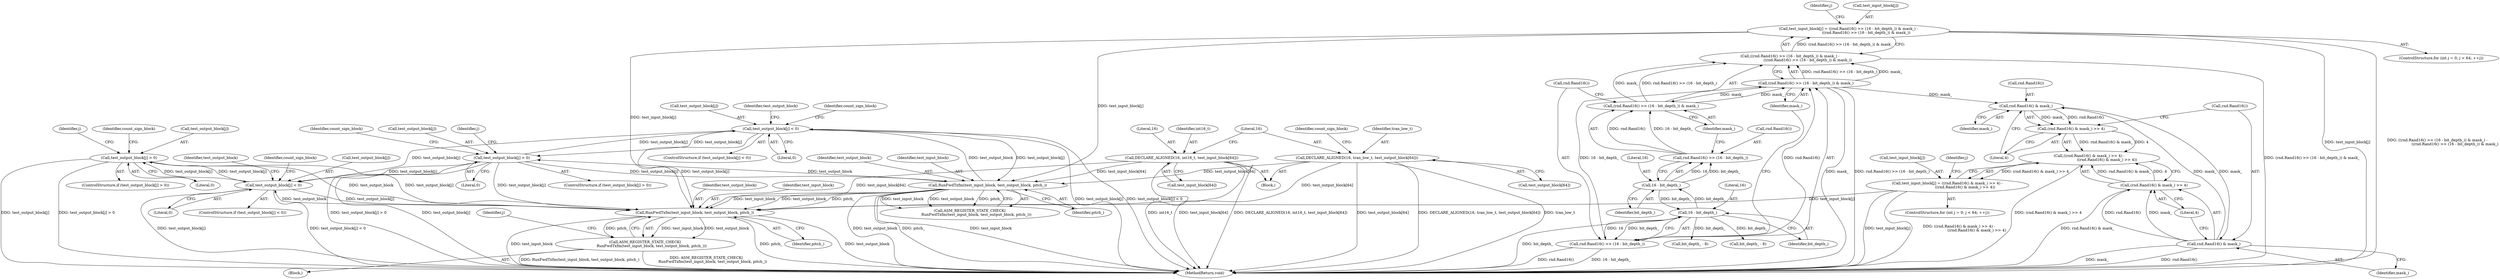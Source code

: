 digraph "0_Android_5a9753fca56f0eeb9f61e342b2fccffc364f9426_86@array" {
"1000355" [label="(Call,test_output_block[j] > 0)"];
"1000342" [label="(Call,test_output_block[j] < 0)"];
"1000187" [label="(Call,test_output_block[j] < 0)"];
"1000200" [label="(Call,test_output_block[j] > 0)"];
"1000171" [label="(Call,RunFwdTxfm(test_input_block, test_output_block, pitch_))"];
"1000104" [label="(Call,DECLARE_ALIGNED(16, int16_t, test_input_block[64]))"];
"1000151" [label="(Call,test_input_block[j] = ((rnd.Rand16() >> (16 - bit_depth_)) & mask_) -\n                              ((rnd.Rand16() >> (16 - bit_depth_)) & mask_))"];
"1000155" [label="(Call,((rnd.Rand16() >> (16 - bit_depth_)) & mask_) -\n                              ((rnd.Rand16() >> (16 - bit_depth_)) & mask_))"];
"1000156" [label="(Call,(rnd.Rand16() >> (16 - bit_depth_)) & mask_)"];
"1000157" [label="(Call,rnd.Rand16() >> (16 - bit_depth_))"];
"1000159" [label="(Call,16 - bit_depth_)"];
"1000166" [label="(Call,16 - bit_depth_)"];
"1000163" [label="(Call,(rnd.Rand16() >> (16 - bit_depth_)) & mask_)"];
"1000164" [label="(Call,rnd.Rand16() >> (16 - bit_depth_))"];
"1000110" [label="(Call,DECLARE_ALIGNED(16, tran_low_t, test_output_block[64]))"];
"1000355" [label="(Call,test_output_block[j] > 0)"];
"1000326" [label="(Call,RunFwdTxfm(test_input_block, test_output_block, pitch_))"];
"1000310" [label="(Call,test_input_block[j] = ((rnd.Rand16() & mask_) >> 4) -\n                              ((rnd.Rand16() & mask_) >> 4))"];
"1000314" [label="(Call,((rnd.Rand16() & mask_) >> 4) -\n                              ((rnd.Rand16() & mask_) >> 4))"];
"1000315" [label="(Call,(rnd.Rand16() & mask_) >> 4)"];
"1000316" [label="(Call,rnd.Rand16() & mask_)"];
"1000321" [label="(Call,rnd.Rand16() & mask_)"];
"1000320" [label="(Call,(rnd.Rand16() & mask_) >> 4)"];
"1000325" [label="(Call,ASM_REGISTER_STATE_CHECK(\n           RunFwdTxfm(test_input_block, test_output_block, pitch_)))"];
"1000187" [label="(Call,test_output_block[j] < 0)"];
"1000188" [label="(Call,test_output_block[j])"];
"1000315" [label="(Call,(rnd.Rand16() & mask_) >> 4)"];
"1000166" [label="(Call,16 - bit_depth_)"];
"1000300" [label="(ControlStructure,for (int j = 0; j < 64; ++j))"];
"1000354" [label="(ControlStructure,if (test_output_block[j] > 0))"];
"1000346" [label="(Literal,0)"];
"1000322" [label="(Call,rnd.Rand16())"];
"1000321" [label="(Call,rnd.Rand16() & mask_)"];
"1000299" [label="(Block,)"];
"1000162" [label="(Identifier,mask_)"];
"1000161" [label="(Identifier,bit_depth_)"];
"1000208" [label="(Identifier,count_sign_block)"];
"1000309" [label="(Identifier,j)"];
"1000401" [label="(Call,bit_depth_ - 8)"];
"1000111" [label="(Literal,16)"];
"1000329" [label="(Identifier,pitch_)"];
"1000324" [label="(Literal,4)"];
"1000343" [label="(Call,test_output_block[j])"];
"1000168" [label="(Identifier,bit_depth_)"];
"1000246" [label="(Call,bit_depth_ - 8)"];
"1000155" [label="(Call,((rnd.Rand16() >> (16 - bit_depth_)) & mask_) -\n                              ((rnd.Rand16() >> (16 - bit_depth_)) & mask_))"];
"1000150" [label="(Identifier,j)"];
"1000202" [label="(Identifier,test_output_block)"];
"1000151" [label="(Call,test_input_block[j] = ((rnd.Rand16() >> (16 - bit_depth_)) & mask_) -\n                              ((rnd.Rand16() >> (16 - bit_depth_)) & mask_))"];
"1000107" [label="(Call,test_input_block[64])"];
"1000163" [label="(Call,(rnd.Rand16() >> (16 - bit_depth_)) & mask_)"];
"1000112" [label="(Identifier,tran_low_t)"];
"1000173" [label="(Identifier,test_output_block)"];
"1000105" [label="(Literal,16)"];
"1000171" [label="(Call,RunFwdTxfm(test_input_block, test_output_block, pitch_))"];
"1000113" [label="(Call,test_output_block[64])"];
"1000325" [label="(Call,ASM_REGISTER_STATE_CHECK(\n           RunFwdTxfm(test_input_block, test_output_block, pitch_)))"];
"1000172" [label="(Identifier,test_input_block)"];
"1000158" [label="(Call,rnd.Rand16())"];
"1000356" [label="(Call,test_output_block[j])"];
"1000318" [label="(Identifier,mask_)"];
"1000342" [label="(Call,test_output_block[j] < 0)"];
"1000201" [label="(Call,test_output_block[j])"];
"1000160" [label="(Literal,16)"];
"1000200" [label="(Call,test_output_block[j] > 0)"];
"1000184" [label="(Identifier,j)"];
"1000170" [label="(Call,ASM_REGISTER_STATE_CHECK(\n           RunFwdTxfm(test_input_block, test_output_block, pitch_)))"];
"1000106" [label="(Identifier,int16_t)"];
"1000169" [label="(Identifier,mask_)"];
"1000118" [label="(Identifier,count_sign_block)"];
"1000341" [label="(ControlStructure,if (test_output_block[j] < 0))"];
"1000311" [label="(Call,test_input_block[j])"];
"1000326" [label="(Call,RunFwdTxfm(test_input_block, test_output_block, pitch_))"];
"1000199" [label="(ControlStructure,if (test_output_block[j] > 0))"];
"1000310" [label="(Call,test_input_block[j] = ((rnd.Rand16() & mask_) >> 4) -\n                              ((rnd.Rand16() & mask_) >> 4))"];
"1000320" [label="(Call,(rnd.Rand16() & mask_) >> 4)"];
"1000195" [label="(Identifier,count_sign_block)"];
"1000323" [label="(Identifier,mask_)"];
"1000204" [label="(Literal,0)"];
"1000165" [label="(Call,rnd.Rand16())"];
"1000159" [label="(Call,16 - bit_depth_)"];
"1000314" [label="(Call,((rnd.Rand16() & mask_) >> 4) -\n                              ((rnd.Rand16() & mask_) >> 4))"];
"1000174" [label="(Identifier,pitch_)"];
"1000350" [label="(Identifier,count_sign_block)"];
"1000333" [label="(Identifier,j)"];
"1000316" [label="(Call,rnd.Rand16() & mask_)"];
"1000157" [label="(Call,rnd.Rand16() >> (16 - bit_depth_))"];
"1000186" [label="(ControlStructure,if (test_output_block[j] < 0))"];
"1000167" [label="(Literal,16)"];
"1000317" [label="(Call,rnd.Rand16())"];
"1000357" [label="(Identifier,test_output_block)"];
"1000164" [label="(Call,rnd.Rand16() >> (16 - bit_depth_))"];
"1000355" [label="(Call,test_output_block[j] > 0)"];
"1000141" [label="(ControlStructure,for (int j = 0; j < 64; ++j))"];
"1000339" [label="(Identifier,j)"];
"1000104" [label="(Call,DECLARE_ALIGNED(16, int16_t, test_input_block[64]))"];
"1000102" [label="(Block,)"];
"1000152" [label="(Call,test_input_block[j])"];
"1000328" [label="(Identifier,test_output_block)"];
"1000156" [label="(Call,(rnd.Rand16() >> (16 - bit_depth_)) & mask_)"];
"1000191" [label="(Literal,0)"];
"1000327" [label="(Identifier,test_input_block)"];
"1000363" [label="(Identifier,count_sign_block)"];
"1000319" [label="(Literal,4)"];
"1000439" [label="(MethodReturn,void)"];
"1000359" [label="(Literal,0)"];
"1000110" [label="(Call,DECLARE_ALIGNED(16, tran_low_t, test_output_block[64]))"];
"1000355" -> "1000354"  [label="AST: "];
"1000355" -> "1000359"  [label="CFG: "];
"1000356" -> "1000355"  [label="AST: "];
"1000359" -> "1000355"  [label="AST: "];
"1000363" -> "1000355"  [label="CFG: "];
"1000339" -> "1000355"  [label="CFG: "];
"1000355" -> "1000439"  [label="DDG: test_output_block[j]"];
"1000355" -> "1000439"  [label="DDG: test_output_block[j] > 0"];
"1000355" -> "1000326"  [label="DDG: test_output_block[j]"];
"1000355" -> "1000342"  [label="DDG: test_output_block[j]"];
"1000342" -> "1000355"  [label="DDG: test_output_block[j]"];
"1000326" -> "1000355"  [label="DDG: test_output_block"];
"1000342" -> "1000341"  [label="AST: "];
"1000342" -> "1000346"  [label="CFG: "];
"1000343" -> "1000342"  [label="AST: "];
"1000346" -> "1000342"  [label="AST: "];
"1000350" -> "1000342"  [label="CFG: "];
"1000357" -> "1000342"  [label="CFG: "];
"1000342" -> "1000439"  [label="DDG: test_output_block[j]"];
"1000342" -> "1000439"  [label="DDG: test_output_block[j] < 0"];
"1000342" -> "1000326"  [label="DDG: test_output_block[j]"];
"1000187" -> "1000342"  [label="DDG: test_output_block[j]"];
"1000200" -> "1000342"  [label="DDG: test_output_block[j]"];
"1000326" -> "1000342"  [label="DDG: test_output_block"];
"1000187" -> "1000186"  [label="AST: "];
"1000187" -> "1000191"  [label="CFG: "];
"1000188" -> "1000187"  [label="AST: "];
"1000191" -> "1000187"  [label="AST: "];
"1000195" -> "1000187"  [label="CFG: "];
"1000202" -> "1000187"  [label="CFG: "];
"1000187" -> "1000439"  [label="DDG: test_output_block[j]"];
"1000187" -> "1000439"  [label="DDG: test_output_block[j] < 0"];
"1000187" -> "1000171"  [label="DDG: test_output_block[j]"];
"1000200" -> "1000187"  [label="DDG: test_output_block[j]"];
"1000171" -> "1000187"  [label="DDG: test_output_block"];
"1000187" -> "1000200"  [label="DDG: test_output_block[j]"];
"1000187" -> "1000326"  [label="DDG: test_output_block[j]"];
"1000200" -> "1000199"  [label="AST: "];
"1000200" -> "1000204"  [label="CFG: "];
"1000201" -> "1000200"  [label="AST: "];
"1000204" -> "1000200"  [label="AST: "];
"1000208" -> "1000200"  [label="CFG: "];
"1000184" -> "1000200"  [label="CFG: "];
"1000200" -> "1000439"  [label="DDG: test_output_block[j]"];
"1000200" -> "1000439"  [label="DDG: test_output_block[j] > 0"];
"1000200" -> "1000171"  [label="DDG: test_output_block[j]"];
"1000171" -> "1000200"  [label="DDG: test_output_block"];
"1000200" -> "1000326"  [label="DDG: test_output_block[j]"];
"1000171" -> "1000170"  [label="AST: "];
"1000171" -> "1000174"  [label="CFG: "];
"1000172" -> "1000171"  [label="AST: "];
"1000173" -> "1000171"  [label="AST: "];
"1000174" -> "1000171"  [label="AST: "];
"1000170" -> "1000171"  [label="CFG: "];
"1000171" -> "1000439"  [label="DDG: test_input_block"];
"1000171" -> "1000439"  [label="DDG: test_output_block"];
"1000171" -> "1000439"  [label="DDG: pitch_"];
"1000171" -> "1000170"  [label="DDG: test_input_block"];
"1000171" -> "1000170"  [label="DDG: test_output_block"];
"1000171" -> "1000170"  [label="DDG: pitch_"];
"1000104" -> "1000171"  [label="DDG: test_input_block[64]"];
"1000151" -> "1000171"  [label="DDG: test_input_block[j]"];
"1000110" -> "1000171"  [label="DDG: test_output_block[64]"];
"1000171" -> "1000326"  [label="DDG: test_input_block"];
"1000171" -> "1000326"  [label="DDG: test_output_block"];
"1000171" -> "1000326"  [label="DDG: pitch_"];
"1000104" -> "1000102"  [label="AST: "];
"1000104" -> "1000107"  [label="CFG: "];
"1000105" -> "1000104"  [label="AST: "];
"1000106" -> "1000104"  [label="AST: "];
"1000107" -> "1000104"  [label="AST: "];
"1000111" -> "1000104"  [label="CFG: "];
"1000104" -> "1000439"  [label="DDG: test_input_block[64]"];
"1000104" -> "1000439"  [label="DDG: DECLARE_ALIGNED(16, int16_t, test_input_block[64])"];
"1000104" -> "1000439"  [label="DDG: int16_t"];
"1000104" -> "1000326"  [label="DDG: test_input_block[64]"];
"1000151" -> "1000141"  [label="AST: "];
"1000151" -> "1000155"  [label="CFG: "];
"1000152" -> "1000151"  [label="AST: "];
"1000155" -> "1000151"  [label="AST: "];
"1000150" -> "1000151"  [label="CFG: "];
"1000151" -> "1000439"  [label="DDG: test_input_block[j]"];
"1000151" -> "1000439"  [label="DDG: ((rnd.Rand16() >> (16 - bit_depth_)) & mask_) -\n                              ((rnd.Rand16() >> (16 - bit_depth_)) & mask_)"];
"1000155" -> "1000151"  [label="DDG: (rnd.Rand16() >> (16 - bit_depth_)) & mask_"];
"1000151" -> "1000326"  [label="DDG: test_input_block[j]"];
"1000155" -> "1000163"  [label="CFG: "];
"1000156" -> "1000155"  [label="AST: "];
"1000163" -> "1000155"  [label="AST: "];
"1000155" -> "1000439"  [label="DDG: (rnd.Rand16() >> (16 - bit_depth_)) & mask_"];
"1000156" -> "1000155"  [label="DDG: rnd.Rand16() >> (16 - bit_depth_)"];
"1000156" -> "1000155"  [label="DDG: mask_"];
"1000163" -> "1000155"  [label="DDG: rnd.Rand16() >> (16 - bit_depth_)"];
"1000163" -> "1000155"  [label="DDG: mask_"];
"1000156" -> "1000162"  [label="CFG: "];
"1000157" -> "1000156"  [label="AST: "];
"1000162" -> "1000156"  [label="AST: "];
"1000165" -> "1000156"  [label="CFG: "];
"1000157" -> "1000156"  [label="DDG: rnd.Rand16()"];
"1000157" -> "1000156"  [label="DDG: 16 - bit_depth_"];
"1000163" -> "1000156"  [label="DDG: mask_"];
"1000156" -> "1000163"  [label="DDG: mask_"];
"1000157" -> "1000159"  [label="CFG: "];
"1000158" -> "1000157"  [label="AST: "];
"1000159" -> "1000157"  [label="AST: "];
"1000162" -> "1000157"  [label="CFG: "];
"1000159" -> "1000157"  [label="DDG: 16"];
"1000159" -> "1000157"  [label="DDG: bit_depth_"];
"1000159" -> "1000161"  [label="CFG: "];
"1000160" -> "1000159"  [label="AST: "];
"1000161" -> "1000159"  [label="AST: "];
"1000166" -> "1000159"  [label="DDG: bit_depth_"];
"1000159" -> "1000166"  [label="DDG: bit_depth_"];
"1000166" -> "1000164"  [label="AST: "];
"1000166" -> "1000168"  [label="CFG: "];
"1000167" -> "1000166"  [label="AST: "];
"1000168" -> "1000166"  [label="AST: "];
"1000164" -> "1000166"  [label="CFG: "];
"1000166" -> "1000439"  [label="DDG: bit_depth_"];
"1000166" -> "1000164"  [label="DDG: 16"];
"1000166" -> "1000164"  [label="DDG: bit_depth_"];
"1000166" -> "1000246"  [label="DDG: bit_depth_"];
"1000166" -> "1000401"  [label="DDG: bit_depth_"];
"1000163" -> "1000169"  [label="CFG: "];
"1000164" -> "1000163"  [label="AST: "];
"1000169" -> "1000163"  [label="AST: "];
"1000163" -> "1000439"  [label="DDG: rnd.Rand16() >> (16 - bit_depth_)"];
"1000163" -> "1000439"  [label="DDG: mask_"];
"1000164" -> "1000163"  [label="DDG: rnd.Rand16()"];
"1000164" -> "1000163"  [label="DDG: 16 - bit_depth_"];
"1000163" -> "1000316"  [label="DDG: mask_"];
"1000165" -> "1000164"  [label="AST: "];
"1000169" -> "1000164"  [label="CFG: "];
"1000164" -> "1000439"  [label="DDG: 16 - bit_depth_"];
"1000164" -> "1000439"  [label="DDG: rnd.Rand16()"];
"1000110" -> "1000102"  [label="AST: "];
"1000110" -> "1000113"  [label="CFG: "];
"1000111" -> "1000110"  [label="AST: "];
"1000112" -> "1000110"  [label="AST: "];
"1000113" -> "1000110"  [label="AST: "];
"1000118" -> "1000110"  [label="CFG: "];
"1000110" -> "1000439"  [label="DDG: tran_low_t"];
"1000110" -> "1000439"  [label="DDG: test_output_block[64]"];
"1000110" -> "1000439"  [label="DDG: DECLARE_ALIGNED(16, tran_low_t, test_output_block[64])"];
"1000110" -> "1000326"  [label="DDG: test_output_block[64]"];
"1000326" -> "1000325"  [label="AST: "];
"1000326" -> "1000329"  [label="CFG: "];
"1000327" -> "1000326"  [label="AST: "];
"1000328" -> "1000326"  [label="AST: "];
"1000329" -> "1000326"  [label="AST: "];
"1000325" -> "1000326"  [label="CFG: "];
"1000326" -> "1000439"  [label="DDG: pitch_"];
"1000326" -> "1000439"  [label="DDG: test_output_block"];
"1000326" -> "1000439"  [label="DDG: test_input_block"];
"1000326" -> "1000325"  [label="DDG: test_input_block"];
"1000326" -> "1000325"  [label="DDG: test_output_block"];
"1000326" -> "1000325"  [label="DDG: pitch_"];
"1000310" -> "1000326"  [label="DDG: test_input_block[j]"];
"1000310" -> "1000300"  [label="AST: "];
"1000310" -> "1000314"  [label="CFG: "];
"1000311" -> "1000310"  [label="AST: "];
"1000314" -> "1000310"  [label="AST: "];
"1000309" -> "1000310"  [label="CFG: "];
"1000310" -> "1000439"  [label="DDG: test_input_block[j]"];
"1000310" -> "1000439"  [label="DDG: ((rnd.Rand16() & mask_) >> 4) -\n                              ((rnd.Rand16() & mask_) >> 4)"];
"1000314" -> "1000310"  [label="DDG: (rnd.Rand16() & mask_) >> 4"];
"1000314" -> "1000320"  [label="CFG: "];
"1000315" -> "1000314"  [label="AST: "];
"1000320" -> "1000314"  [label="AST: "];
"1000314" -> "1000439"  [label="DDG: (rnd.Rand16() & mask_) >> 4"];
"1000315" -> "1000314"  [label="DDG: rnd.Rand16() & mask_"];
"1000315" -> "1000314"  [label="DDG: 4"];
"1000320" -> "1000314"  [label="DDG: rnd.Rand16() & mask_"];
"1000320" -> "1000314"  [label="DDG: 4"];
"1000315" -> "1000319"  [label="CFG: "];
"1000316" -> "1000315"  [label="AST: "];
"1000319" -> "1000315"  [label="AST: "];
"1000322" -> "1000315"  [label="CFG: "];
"1000316" -> "1000315"  [label="DDG: rnd.Rand16()"];
"1000316" -> "1000315"  [label="DDG: mask_"];
"1000316" -> "1000318"  [label="CFG: "];
"1000317" -> "1000316"  [label="AST: "];
"1000318" -> "1000316"  [label="AST: "];
"1000319" -> "1000316"  [label="CFG: "];
"1000321" -> "1000316"  [label="DDG: mask_"];
"1000316" -> "1000321"  [label="DDG: mask_"];
"1000321" -> "1000320"  [label="AST: "];
"1000321" -> "1000323"  [label="CFG: "];
"1000322" -> "1000321"  [label="AST: "];
"1000323" -> "1000321"  [label="AST: "];
"1000324" -> "1000321"  [label="CFG: "];
"1000321" -> "1000439"  [label="DDG: rnd.Rand16()"];
"1000321" -> "1000439"  [label="DDG: mask_"];
"1000321" -> "1000320"  [label="DDG: rnd.Rand16()"];
"1000321" -> "1000320"  [label="DDG: mask_"];
"1000320" -> "1000324"  [label="CFG: "];
"1000324" -> "1000320"  [label="AST: "];
"1000320" -> "1000439"  [label="DDG: rnd.Rand16() & mask_"];
"1000325" -> "1000299"  [label="AST: "];
"1000333" -> "1000325"  [label="CFG: "];
"1000325" -> "1000439"  [label="DDG: RunFwdTxfm(test_input_block, test_output_block, pitch_)"];
"1000325" -> "1000439"  [label="DDG: ASM_REGISTER_STATE_CHECK(\n           RunFwdTxfm(test_input_block, test_output_block, pitch_))"];
}
